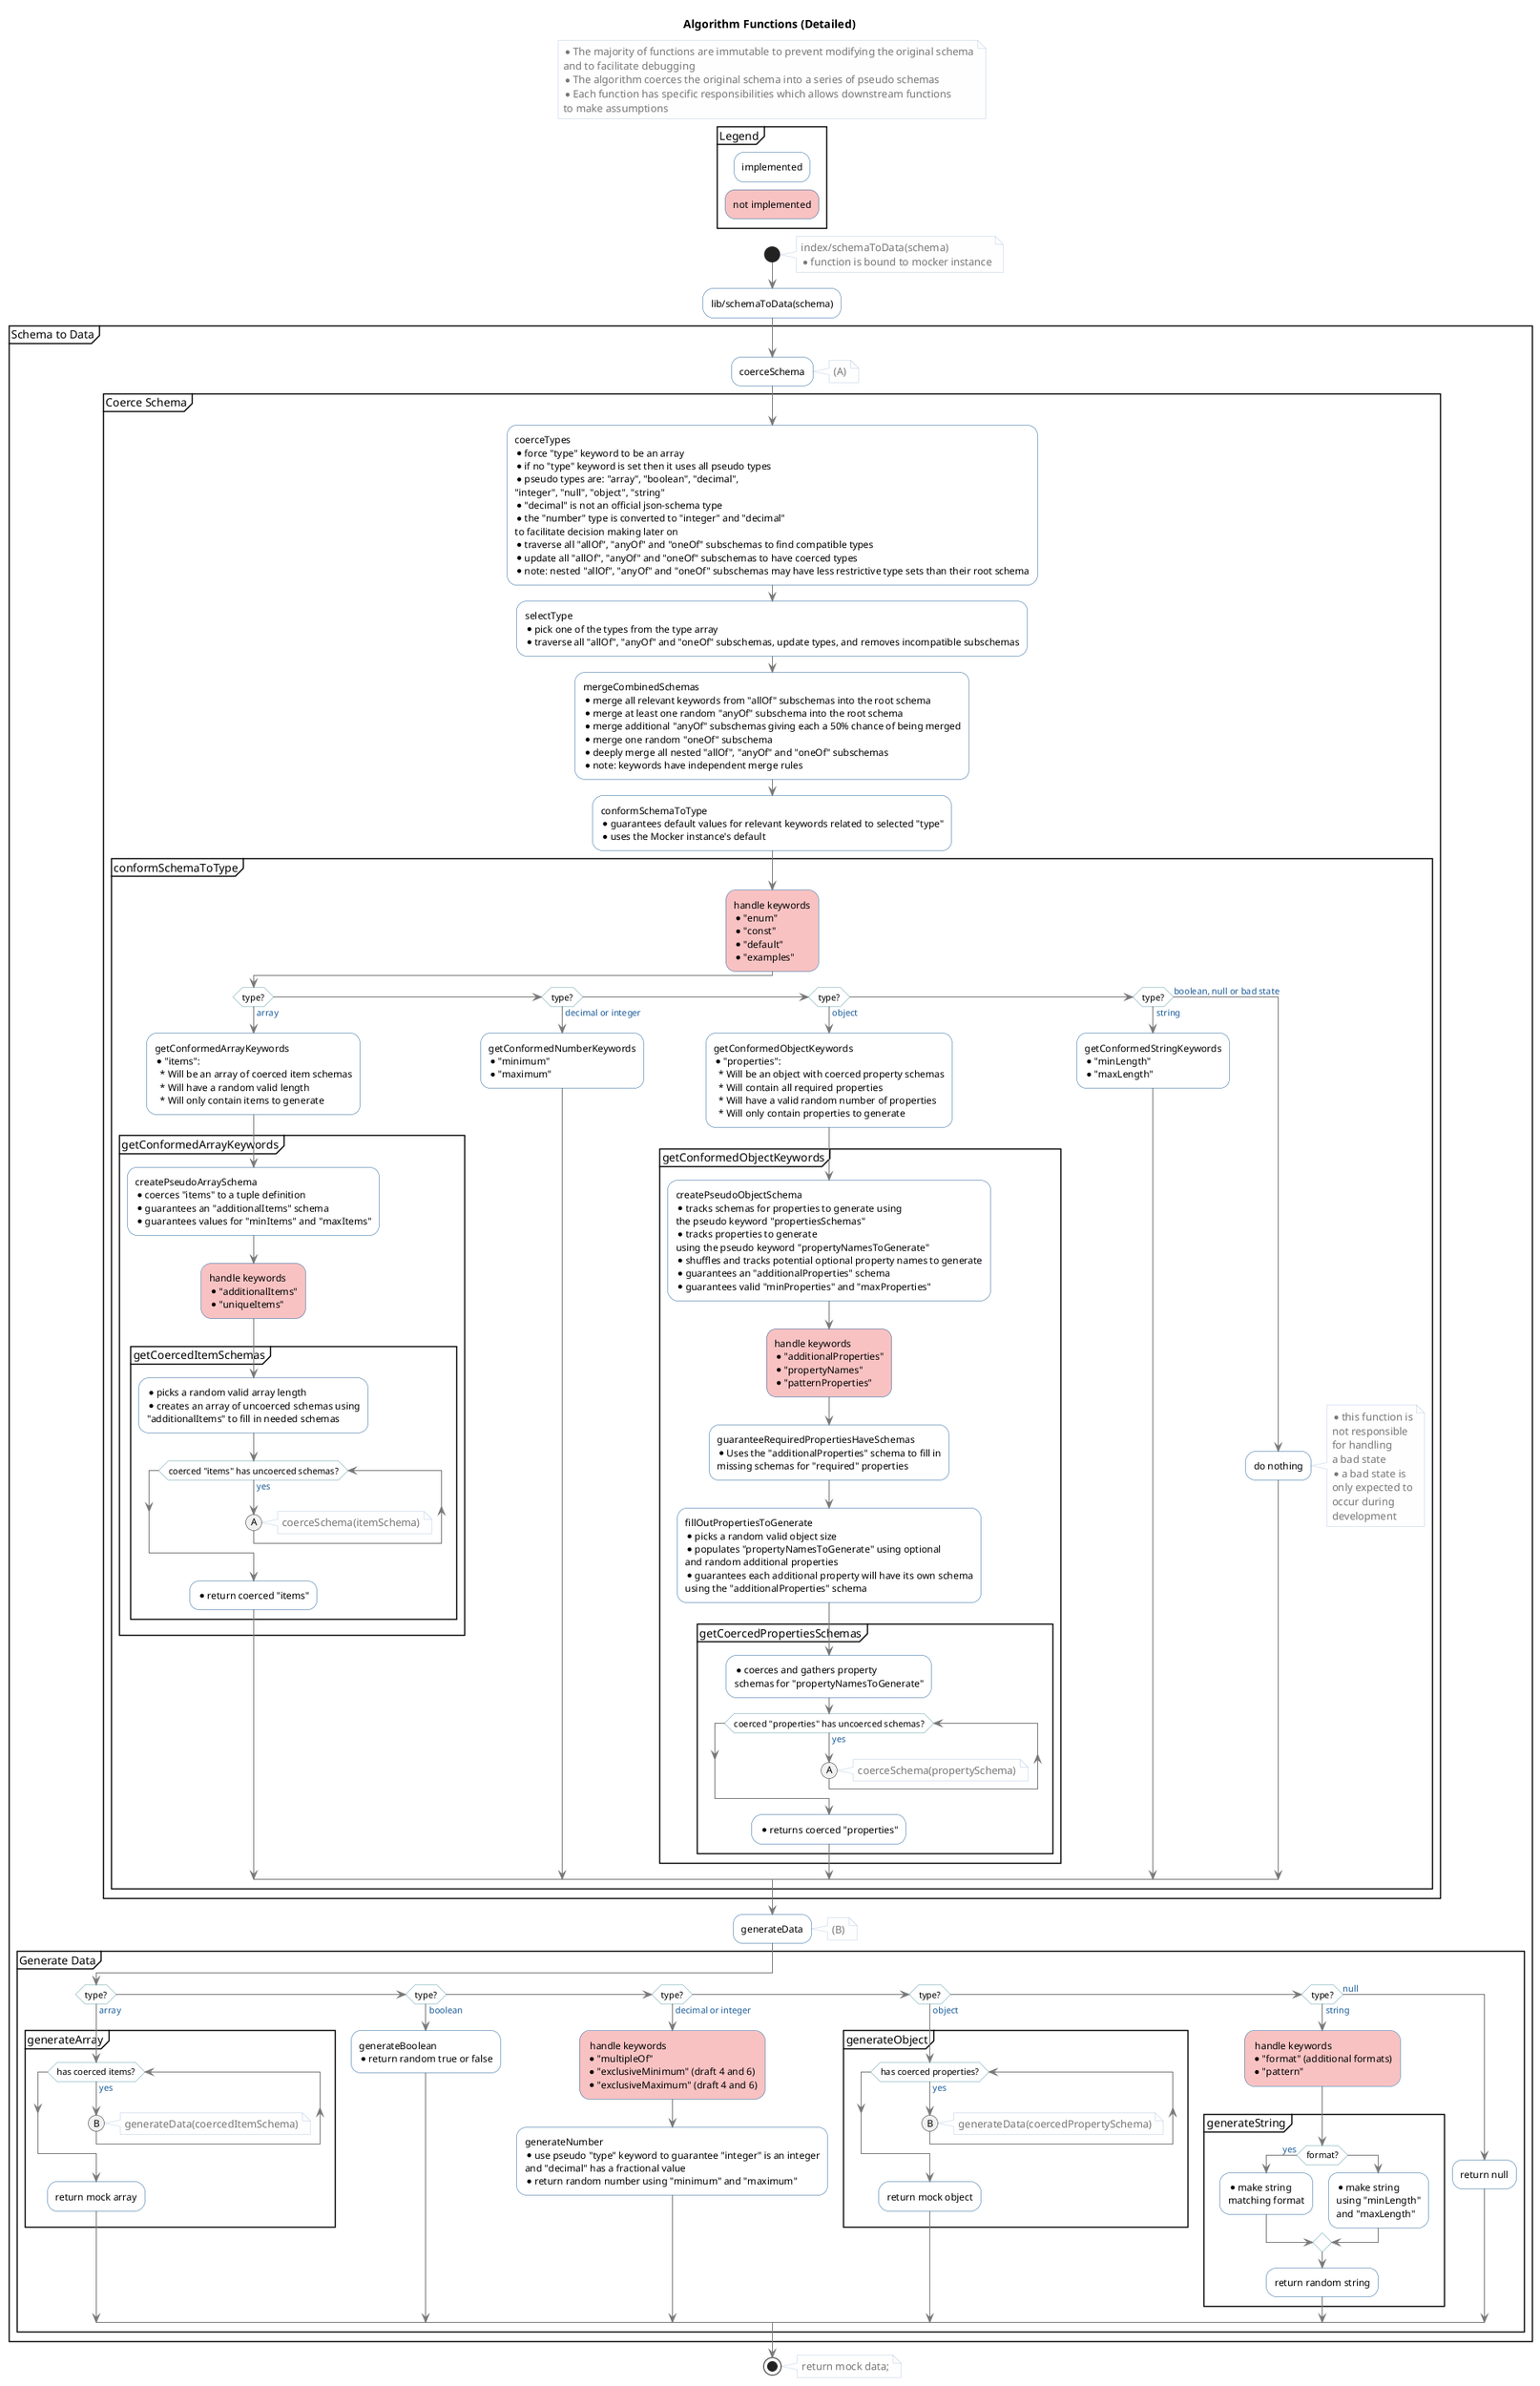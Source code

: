 @startuml Schema to Data

!define notImplemented #F9C2C2
!define dark #222
!define lessDark #777
!define lessLight #FEFEFE
!define light #FFF
!define primary #1C5D99
!define secondary #639FAB
!define accent #BBCDE5

skinparam shadowing false
skinparam FontColor dark

skinparam Activity {
  BackgroundColor light
  BorderColor primary
}

skinparam ActivityDiamond {
  BackgroundColor light
  BorderColor secondary
}

skinparam Arrow {
  Color lessDark
  FontColor primary
}

skinparam Note {
  BackgroundColor lessLight
  BorderColor accent
  FontColor lessDark
}

title Algorithm Functions (Detailed)

floating note
  * The majority of functions are immutable to prevent modifying the original schema
  and to facilitate debugging
  * The algorithm coerces the original schema into a series of pseudo schemas
  * Each function has specific responsibilities which allows downstream functions
  to make assumptions
end note

partition Legend {
 :implemented;
  detach
  notImplemented:not implemented;
  detach
}

start
note right
  index/schemaToData(schema)
  * function is bound to mocker instance
end note

:lib/schemaToData(schema);

partition "Schema to Data" {
  :coerceSchema;
  note right: (A)

  partition "Coerce Schema" {
    :coerceTypes
    * force "type" keyword to be an array
    * if no "type" keyword is set then it uses all pseudo types
    * pseudo types are: "array", "boolean", "decimal",
    "integer", "null", "object", "string"
    * "decimal" is not an official json-schema type
    * the "number" type is converted to "integer" and "decimal"
    to facilitate decision making later on
    * traverse all "allOf", "anyOf" and "oneOf" subschemas to find compatible types
    * update all "allOf", "anyOf" and "oneOf" subschemas to have coerced types
    * note: nested "allOf", "anyOf" and "oneOf" subschemas may have less restrictive type sets than their root schema;

    :selectType
    * pick one of the types from the type array
    * traverse all "allOf", "anyOf" and "oneOf" subschemas, update types, and removes incompatible subschemas;

    :mergeCombinedSchemas
    * merge all relevant keywords from "allOf" subschemas into the root schema
    * merge at least one random "anyOf" subschema into the root schema
    * merge additional "anyOf" subschemas giving each a 50% chance of being merged
    * merge one random "oneOf" subschema
    * deeply merge all nested "allOf", "anyOf" and "oneOf" subschemas
    * note: keywords have independent merge rules;

    :conformSchemaToType
    * guarantees default values for relevant keywords related to selected "type"
    * uses the Mocker instance's default;

    partition conformSchemaToType {
      notImplemented:handle keywords
      * "enum"
      * "const"
      * "default"
      * "examples";

      if (type?) then (array)
        :getConformedArrayKeywords
        * "items":
          * Will be an array of coerced item schemas
          * Will have a random valid length
          * Will only contain items to generate;

        partition getConformedArrayKeywords {
          :createPseudoArraySchema
          * coerces "items" to a tuple definition
          * guarantees an "additionalItems" schema
          * guarantees values for "minItems" and "maxItems";

          notImplemented:handle keywords
          * "additionalItems"
          * "uniqueItems";

          partition getCoercedItemSchemas {
            :* picks a random valid array length
            * creates an array of uncoerced schemas using
            "additionalItems" to fill in needed schemas;

            while (coerced "items" has uncoerced schemas?) is (yes)
              (A)
              note right: coerceSchema(itemSchema)
            endwhile

            :* return coerced "items";
          }
        }
      else if (type?) then (decimal or integer)
        :getConformedNumberKeywords
        * "minimum"
        * "maximum";
      else if (type?) then (object)
        :getConformedObjectKeywords
        * "properties":
          * Will be an object with coerced property schemas
          * Will contain all required properties
          * Will have a valid random number of properties
          * Will only contain properties to generate;

        partition getConformedObjectKeywords {
          :createPseudoObjectSchema
          * tracks schemas for properties to generate using
          the pseudo keyword "propertiesSchemas"
          * tracks properties to generate
          using the pseudo keyword "propertyNamesToGenerate"
          * shuffles and tracks potential optional property names to generate
          * guarantees an "additionalProperties" schema
          * guarantees valid "minProperties" and "maxProperties";

          notImplemented:handle keywords
          * "additionalProperties"
          * "propertyNames"
          * "patternProperties";

          :guaranteeRequiredPropertiesHaveSchemas
          * Uses the "additionalProperties" schema to fill in
          missing schemas for "required" properties;

          :fillOutPropertiesToGenerate
          * picks a random valid object size
          * populates "propertyNamesToGenerate" using optional
          and random additional properties
          * guarantees each additional property will have its own schema
          using the "additionalProperties" schema;

          partition getCoercedPropertiesSchemas {
            :* coerces and gathers property
            schemas for "propertyNamesToGenerate";

            while (coerced "properties" has uncoerced schemas?) is (yes)
              (A)
              note right: coerceSchema(propertySchema)
            endwhile

            :* returns coerced "properties";
          }
        }
      else if (type?) then (string)
        :getConformedStringKeywords
        * "minLength"
        * "maxLength";
      else (boolean, null or bad state)
        :do nothing;
        note right
          * this function is
          not responsible
          for handling
          a bad state
          * a bad state is
          only expected to
          occur during
          development
        end note
      endif
    }
  }

  :generateData;
  note right: (B)

  partition "Generate Data" {
    if (type?) then (array)
      partition generateArray {
        while (has coerced items?) is (yes)
          (B)
          note right: generateData(coercedItemSchema)
        endwhile

        :return mock array;
      }
    else if (type?) then (boolean)
      :generateBoolean
      * return random true or false;
    else if (type?) then (decimal or integer)
      notImplemented: handle keywords
      *"multipleOf"
      *"exclusiveMinimum" (draft 4 and 6)
      *"exclusiveMaximum" (draft 4 and 6);

      :generateNumber
      * use pseudo "type" keyword to guarantee "integer" is an integer
      and "decimal" has a fractional value
      * return random number using "minimum" and "maximum";
    else if (type?) then (object)
      partition generateObject {
        while (has coerced properties?) is (yes)
          (B)
          note right: generateData(coercedPropertySchema)
        endwhile

        :return mock object;
      }
    else if (type?) then (string)
      notImplemented: handle keywords
      * "format" (additional formats)
      * "pattern";

      partition generateString {
        if (format?) then(yes)
          :* make string
          matching format;
        else
          :* make string
          using "minLength"
          and "maxLength";
        endif

        :return random string;
      }
    else (null)
      :return null;
    endif
  }
}

stop
note right: return mock data;
@enduml
